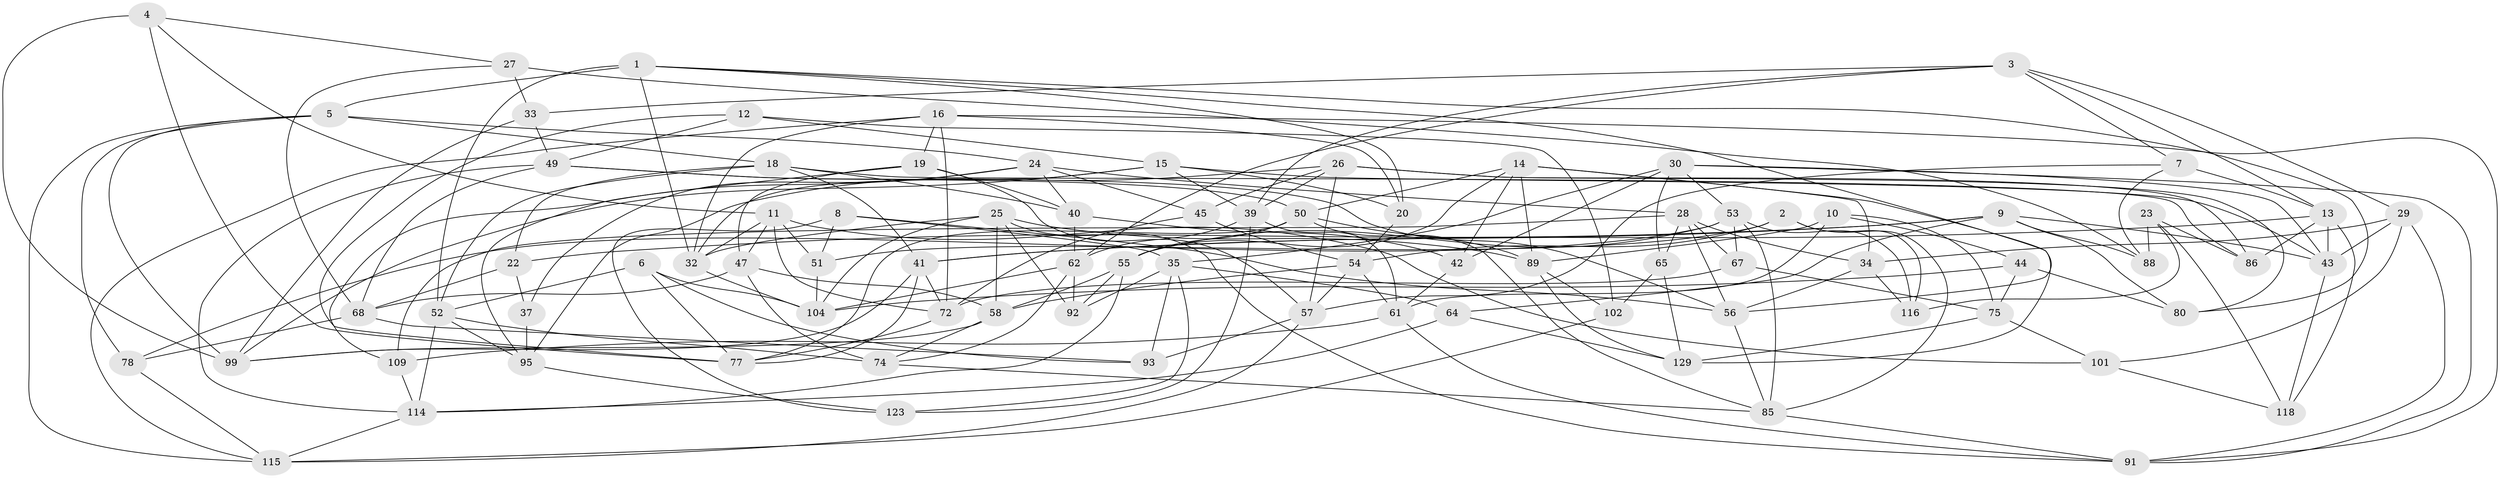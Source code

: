 // original degree distribution, {4: 1.0}
// Generated by graph-tools (version 1.1) at 2025/42/03/06/25 10:42:23]
// undirected, 82 vertices, 209 edges
graph export_dot {
graph [start="1"]
  node [color=gray90,style=filled];
  1 [super="+84"];
  2;
  3 [super="+105"];
  4;
  5 [super="+17"];
  6;
  7;
  8;
  9 [super="+87"];
  10;
  11 [super="+63"];
  12;
  13 [super="+127"];
  14 [super="+21"];
  15 [super="+130"];
  16 [super="+36"];
  18 [super="+46"];
  19 [super="+59"];
  20;
  22;
  23;
  24 [super="+103"];
  25 [super="+31"];
  26 [super="+97"];
  27;
  28 [super="+38"];
  29 [super="+83"];
  30 [super="+106"];
  32 [super="+120"];
  33;
  34 [super="+128"];
  35 [super="+60"];
  37;
  39 [super="+82"];
  40 [super="+112"];
  41 [super="+73"];
  42;
  43 [super="+94"];
  44;
  45;
  47 [super="+48"];
  49 [super="+76"];
  50 [super="+69"];
  51;
  52 [super="+107"];
  53 [super="+132"];
  54 [super="+90"];
  55 [super="+126"];
  56 [super="+96"];
  57 [super="+71"];
  58 [super="+70"];
  61 [super="+119"];
  62 [super="+66"];
  64;
  65;
  67;
  68 [super="+81"];
  72 [super="+111"];
  74 [super="+113"];
  75 [super="+108"];
  77 [super="+79"];
  78;
  80;
  85 [super="+122"];
  86;
  88;
  89 [super="+125"];
  91 [super="+98"];
  92;
  93;
  95 [super="+100"];
  99 [super="+110"];
  101;
  102;
  104 [super="+124"];
  109;
  114 [super="+117"];
  115 [super="+121"];
  116;
  118;
  123;
  129 [super="+131"];
  1 -- 20;
  1 -- 80;
  1 -- 32;
  1 -- 52;
  1 -- 5;
  1 -- 56;
  2 -- 116;
  2 -- 85;
  2 -- 51;
  2 -- 54;
  3 -- 29;
  3 -- 39;
  3 -- 7;
  3 -- 33;
  3 -- 13;
  3 -- 62;
  4 -- 27;
  4 -- 11;
  4 -- 77;
  4 -- 99;
  5 -- 78;
  5 -- 24;
  5 -- 18;
  5 -- 115;
  5 -- 99;
  6 -- 104;
  6 -- 93;
  6 -- 77;
  6 -- 52;
  7 -- 88;
  7 -- 13;
  7 -- 57;
  8 -- 56;
  8 -- 51;
  8 -- 123;
  8 -- 35;
  9 -- 22;
  9 -- 80;
  9 -- 64;
  9 -- 88;
  9 -- 41;
  9 -- 43;
  10 -- 89;
  10 -- 44;
  10 -- 61;
  10 -- 75;
  11 -- 101;
  11 -- 32;
  11 -- 72;
  11 -- 51;
  11 -- 47;
  12 -- 77;
  12 -- 102;
  12 -- 49;
  12 -- 15;
  13 -- 118;
  13 -- 86;
  13 -- 43;
  13 -- 41;
  14 -- 42;
  14 -- 89;
  14 -- 129;
  14 -- 34;
  14 -- 50;
  14 -- 55;
  15 -- 32;
  15 -- 20;
  15 -- 43;
  15 -- 39;
  15 -- 99;
  16 -- 91;
  16 -- 32;
  16 -- 20;
  16 -- 72;
  16 -- 19;
  16 -- 115;
  18 -- 41;
  18 -- 86;
  18 -- 40;
  18 -- 52;
  18 -- 22;
  19 -- 57;
  19 -- 47;
  19 -- 40 [weight=2];
  19 -- 95;
  20 -- 54;
  22 -- 68;
  22 -- 37;
  23 -- 86;
  23 -- 116;
  23 -- 88;
  23 -- 118;
  24 -- 37;
  24 -- 109;
  24 -- 40;
  24 -- 28;
  24 -- 45;
  25 -- 58;
  25 -- 32;
  25 -- 91;
  25 -- 104;
  25 -- 92;
  25 -- 89;
  26 -- 80;
  26 -- 95;
  26 -- 39;
  26 -- 45;
  26 -- 86;
  26 -- 57;
  27 -- 88;
  27 -- 33;
  27 -- 68;
  28 -- 67;
  28 -- 65;
  28 -- 34;
  28 -- 56;
  28 -- 109;
  29 -- 43;
  29 -- 34 [weight=2];
  29 -- 101;
  29 -- 91;
  30 -- 53;
  30 -- 35;
  30 -- 65;
  30 -- 42;
  30 -- 43;
  30 -- 91;
  32 -- 104;
  33 -- 49;
  33 -- 99;
  34 -- 56;
  34 -- 116;
  35 -- 64;
  35 -- 93;
  35 -- 123;
  35 -- 92;
  37 -- 95 [weight=2];
  39 -- 123;
  39 -- 61;
  39 -- 62;
  40 -- 42;
  40 -- 62;
  41 -- 77;
  41 -- 72;
  41 -- 99;
  42 -- 61;
  43 -- 118;
  44 -- 80;
  44 -- 75;
  44 -- 104;
  45 -- 54;
  45 -- 72;
  47 -- 68;
  47 -- 74 [weight=2];
  47 -- 58;
  49 -- 50;
  49 -- 68;
  49 -- 114;
  49 -- 56;
  50 -- 85;
  50 -- 89;
  50 -- 77;
  50 -- 55;
  51 -- 104;
  52 -- 114;
  52 -- 95;
  52 -- 74;
  53 -- 55;
  53 -- 116;
  53 -- 67;
  53 -- 85;
  53 -- 78;
  54 -- 57;
  54 -- 58;
  54 -- 61;
  55 -- 58;
  55 -- 92;
  55 -- 114;
  56 -- 85;
  57 -- 115;
  57 -- 93;
  58 -- 74;
  58 -- 99;
  61 -- 91;
  61 -- 109;
  62 -- 104;
  62 -- 74;
  62 -- 92;
  64 -- 129;
  64 -- 114;
  65 -- 102;
  65 -- 129;
  67 -- 72;
  67 -- 75;
  68 -- 93;
  68 -- 78;
  72 -- 77;
  74 -- 85;
  75 -- 101;
  75 -- 129 [weight=2];
  78 -- 115;
  85 -- 91;
  89 -- 102;
  89 -- 129;
  95 -- 123;
  101 -- 118;
  102 -- 115;
  109 -- 114;
  114 -- 115;
}
